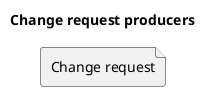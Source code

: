 {
  "sha1": "pjj1216q26wqqbll9sdmjrb1tvty19i",
  "insertion": {
    "when": "2024-06-04T17:28:41.300Z",
    "user": "plantuml@gmail.com"
  }
}
@startuml
left to right direction
!pragma svginteractive true
skinparam actorStyle awesome
skinparam wrapWidth 150
skinparam nodesep 5
title Change request producers
file "Change request" as Changerequest
@enduml
